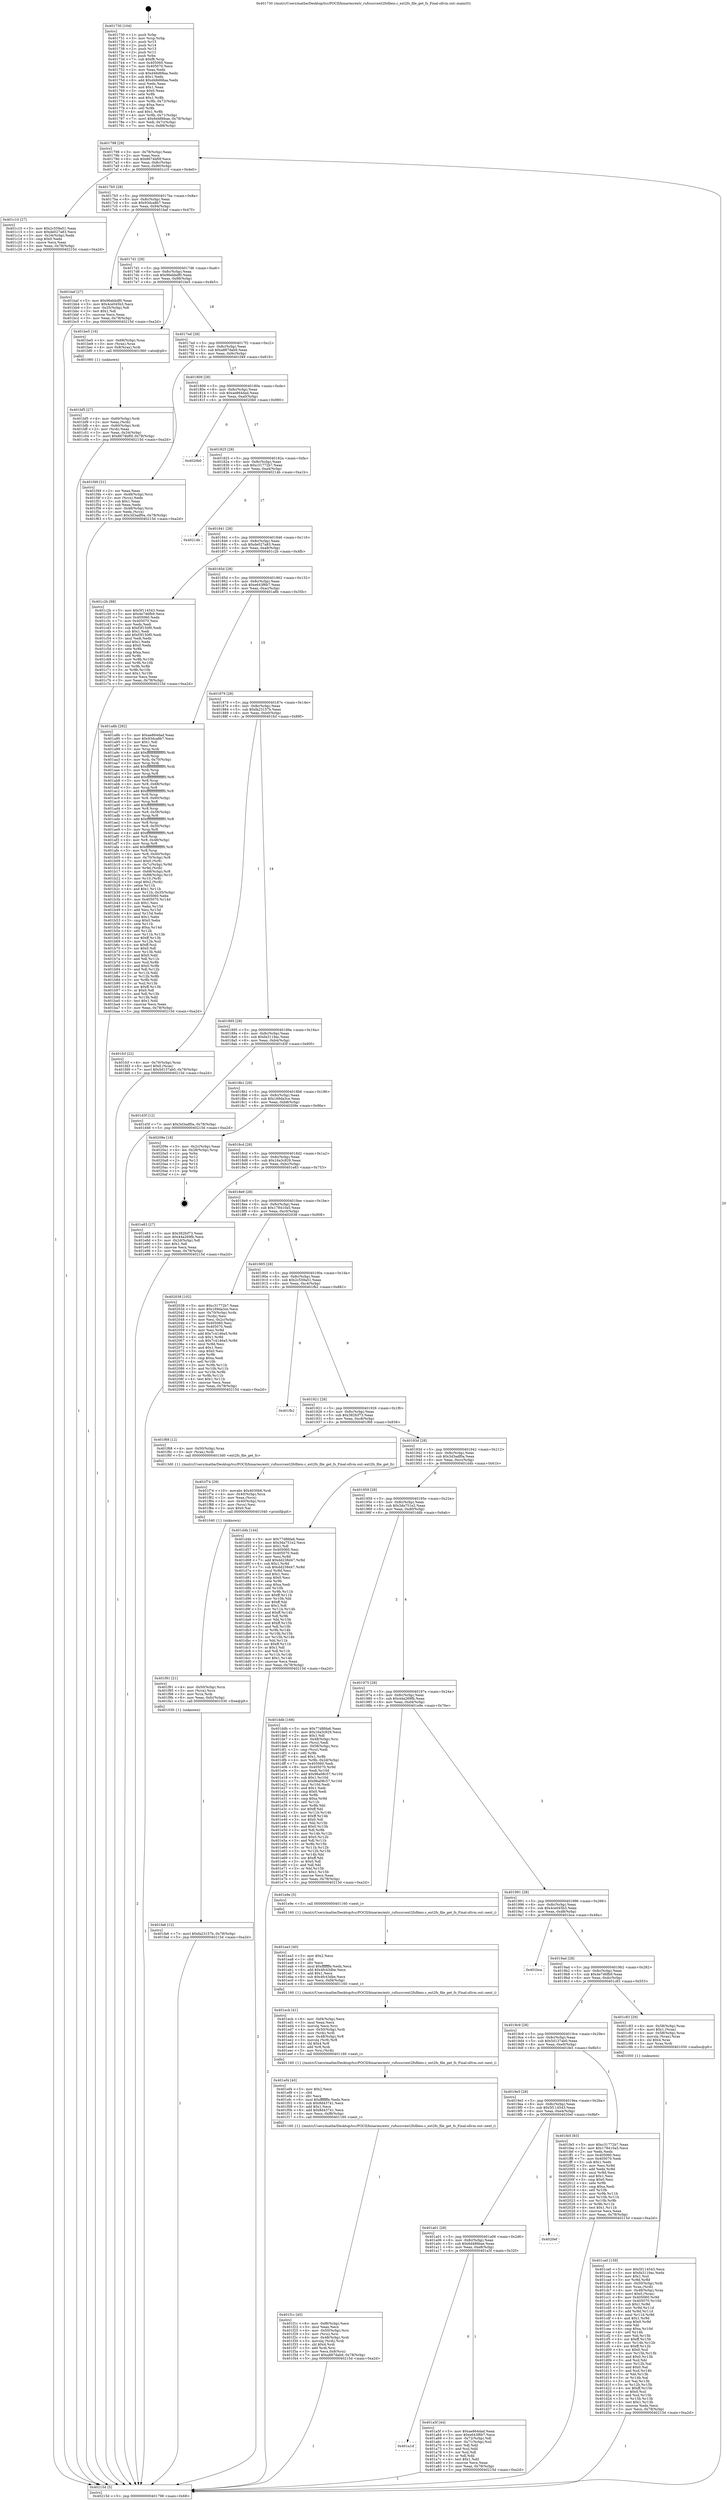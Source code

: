 digraph "0x401730" {
  label = "0x401730 (/mnt/c/Users/mathe/Desktop/tcc/POCII/binaries/extr_rufussrcext2fsfileio.c_ext2fs_file_get_fs_Final-ollvm.out::main(0))"
  labelloc = "t"
  node[shape=record]

  Entry [label="",width=0.3,height=0.3,shape=circle,fillcolor=black,style=filled]
  "0x401798" [label="{
     0x401798 [29]\l
     | [instrs]\l
     &nbsp;&nbsp;0x401798 \<+3\>: mov -0x78(%rbp),%eax\l
     &nbsp;&nbsp;0x40179b \<+2\>: mov %eax,%ecx\l
     &nbsp;&nbsp;0x40179d \<+6\>: sub $0x8674bf0f,%ecx\l
     &nbsp;&nbsp;0x4017a3 \<+6\>: mov %eax,-0x8c(%rbp)\l
     &nbsp;&nbsp;0x4017a9 \<+6\>: mov %ecx,-0x90(%rbp)\l
     &nbsp;&nbsp;0x4017af \<+6\>: je 0000000000401c10 \<main+0x4e0\>\l
  }"]
  "0x401c10" [label="{
     0x401c10 [27]\l
     | [instrs]\l
     &nbsp;&nbsp;0x401c10 \<+5\>: mov $0x2c559a51,%eax\l
     &nbsp;&nbsp;0x401c15 \<+5\>: mov $0xde027a83,%ecx\l
     &nbsp;&nbsp;0x401c1a \<+3\>: mov -0x34(%rbp),%edx\l
     &nbsp;&nbsp;0x401c1d \<+3\>: cmp $0x0,%edx\l
     &nbsp;&nbsp;0x401c20 \<+3\>: cmove %ecx,%eax\l
     &nbsp;&nbsp;0x401c23 \<+3\>: mov %eax,-0x78(%rbp)\l
     &nbsp;&nbsp;0x401c26 \<+5\>: jmp 000000000040215d \<main+0xa2d\>\l
  }"]
  "0x4017b5" [label="{
     0x4017b5 [28]\l
     | [instrs]\l
     &nbsp;&nbsp;0x4017b5 \<+5\>: jmp 00000000004017ba \<main+0x8a\>\l
     &nbsp;&nbsp;0x4017ba \<+6\>: mov -0x8c(%rbp),%eax\l
     &nbsp;&nbsp;0x4017c0 \<+5\>: sub $0x93dca8b7,%eax\l
     &nbsp;&nbsp;0x4017c5 \<+6\>: mov %eax,-0x94(%rbp)\l
     &nbsp;&nbsp;0x4017cb \<+6\>: je 0000000000401baf \<main+0x47f\>\l
  }"]
  Exit [label="",width=0.3,height=0.3,shape=circle,fillcolor=black,style=filled,peripheries=2]
  "0x401baf" [label="{
     0x401baf [27]\l
     | [instrs]\l
     &nbsp;&nbsp;0x401baf \<+5\>: mov $0x96ebbdf0,%eax\l
     &nbsp;&nbsp;0x401bb4 \<+5\>: mov $0x4ce045b3,%ecx\l
     &nbsp;&nbsp;0x401bb9 \<+3\>: mov -0x35(%rbp),%dl\l
     &nbsp;&nbsp;0x401bbc \<+3\>: test $0x1,%dl\l
     &nbsp;&nbsp;0x401bbf \<+3\>: cmovne %ecx,%eax\l
     &nbsp;&nbsp;0x401bc2 \<+3\>: mov %eax,-0x78(%rbp)\l
     &nbsp;&nbsp;0x401bc5 \<+5\>: jmp 000000000040215d \<main+0xa2d\>\l
  }"]
  "0x4017d1" [label="{
     0x4017d1 [28]\l
     | [instrs]\l
     &nbsp;&nbsp;0x4017d1 \<+5\>: jmp 00000000004017d6 \<main+0xa6\>\l
     &nbsp;&nbsp;0x4017d6 \<+6\>: mov -0x8c(%rbp),%eax\l
     &nbsp;&nbsp;0x4017dc \<+5\>: sub $0x96ebbdf0,%eax\l
     &nbsp;&nbsp;0x4017e1 \<+6\>: mov %eax,-0x98(%rbp)\l
     &nbsp;&nbsp;0x4017e7 \<+6\>: je 0000000000401be5 \<main+0x4b5\>\l
  }"]
  "0x401fa6" [label="{
     0x401fa6 [12]\l
     | [instrs]\l
     &nbsp;&nbsp;0x401fa6 \<+7\>: movl $0xfa23157b,-0x78(%rbp)\l
     &nbsp;&nbsp;0x401fad \<+5\>: jmp 000000000040215d \<main+0xa2d\>\l
  }"]
  "0x401be5" [label="{
     0x401be5 [16]\l
     | [instrs]\l
     &nbsp;&nbsp;0x401be5 \<+4\>: mov -0x68(%rbp),%rax\l
     &nbsp;&nbsp;0x401be9 \<+3\>: mov (%rax),%rax\l
     &nbsp;&nbsp;0x401bec \<+4\>: mov 0x8(%rax),%rdi\l
     &nbsp;&nbsp;0x401bf0 \<+5\>: call 0000000000401060 \<atoi@plt\>\l
     | [calls]\l
     &nbsp;&nbsp;0x401060 \{1\} (unknown)\l
  }"]
  "0x4017ed" [label="{
     0x4017ed [28]\l
     | [instrs]\l
     &nbsp;&nbsp;0x4017ed \<+5\>: jmp 00000000004017f2 \<main+0xc2\>\l
     &nbsp;&nbsp;0x4017f2 \<+6\>: mov -0x8c(%rbp),%eax\l
     &nbsp;&nbsp;0x4017f8 \<+5\>: sub $0xa887dab9,%eax\l
     &nbsp;&nbsp;0x4017fd \<+6\>: mov %eax,-0x9c(%rbp)\l
     &nbsp;&nbsp;0x401803 \<+6\>: je 0000000000401f49 \<main+0x819\>\l
  }"]
  "0x401f91" [label="{
     0x401f91 [21]\l
     | [instrs]\l
     &nbsp;&nbsp;0x401f91 \<+4\>: mov -0x50(%rbp),%rcx\l
     &nbsp;&nbsp;0x401f95 \<+3\>: mov (%rcx),%rcx\l
     &nbsp;&nbsp;0x401f98 \<+3\>: mov %rcx,%rdi\l
     &nbsp;&nbsp;0x401f9b \<+6\>: mov %eax,-0xfc(%rbp)\l
     &nbsp;&nbsp;0x401fa1 \<+5\>: call 0000000000401030 \<free@plt\>\l
     | [calls]\l
     &nbsp;&nbsp;0x401030 \{1\} (unknown)\l
  }"]
  "0x401f49" [label="{
     0x401f49 [31]\l
     | [instrs]\l
     &nbsp;&nbsp;0x401f49 \<+2\>: xor %eax,%eax\l
     &nbsp;&nbsp;0x401f4b \<+4\>: mov -0x48(%rbp),%rcx\l
     &nbsp;&nbsp;0x401f4f \<+2\>: mov (%rcx),%edx\l
     &nbsp;&nbsp;0x401f51 \<+3\>: sub $0x1,%eax\l
     &nbsp;&nbsp;0x401f54 \<+2\>: sub %eax,%edx\l
     &nbsp;&nbsp;0x401f56 \<+4\>: mov -0x48(%rbp),%rcx\l
     &nbsp;&nbsp;0x401f5a \<+2\>: mov %edx,(%rcx)\l
     &nbsp;&nbsp;0x401f5c \<+7\>: movl $0x3d3adf0a,-0x78(%rbp)\l
     &nbsp;&nbsp;0x401f63 \<+5\>: jmp 000000000040215d \<main+0xa2d\>\l
  }"]
  "0x401809" [label="{
     0x401809 [28]\l
     | [instrs]\l
     &nbsp;&nbsp;0x401809 \<+5\>: jmp 000000000040180e \<main+0xde\>\l
     &nbsp;&nbsp;0x40180e \<+6\>: mov -0x8c(%rbp),%eax\l
     &nbsp;&nbsp;0x401814 \<+5\>: sub $0xae864dad,%eax\l
     &nbsp;&nbsp;0x401819 \<+6\>: mov %eax,-0xa0(%rbp)\l
     &nbsp;&nbsp;0x40181f \<+6\>: je 00000000004020b0 \<main+0x980\>\l
  }"]
  "0x401f74" [label="{
     0x401f74 [29]\l
     | [instrs]\l
     &nbsp;&nbsp;0x401f74 \<+10\>: movabs $0x4030b6,%rdi\l
     &nbsp;&nbsp;0x401f7e \<+4\>: mov -0x40(%rbp),%rcx\l
     &nbsp;&nbsp;0x401f82 \<+2\>: mov %eax,(%rcx)\l
     &nbsp;&nbsp;0x401f84 \<+4\>: mov -0x40(%rbp),%rcx\l
     &nbsp;&nbsp;0x401f88 \<+2\>: mov (%rcx),%esi\l
     &nbsp;&nbsp;0x401f8a \<+2\>: mov $0x0,%al\l
     &nbsp;&nbsp;0x401f8c \<+5\>: call 0000000000401040 \<printf@plt\>\l
     | [calls]\l
     &nbsp;&nbsp;0x401040 \{1\} (unknown)\l
  }"]
  "0x4020b0" [label="{
     0x4020b0\l
  }", style=dashed]
  "0x401825" [label="{
     0x401825 [28]\l
     | [instrs]\l
     &nbsp;&nbsp;0x401825 \<+5\>: jmp 000000000040182a \<main+0xfa\>\l
     &nbsp;&nbsp;0x40182a \<+6\>: mov -0x8c(%rbp),%eax\l
     &nbsp;&nbsp;0x401830 \<+5\>: sub $0xc31772b7,%eax\l
     &nbsp;&nbsp;0x401835 \<+6\>: mov %eax,-0xa4(%rbp)\l
     &nbsp;&nbsp;0x40183b \<+6\>: je 000000000040214b \<main+0xa1b\>\l
  }"]
  "0x401f1c" [label="{
     0x401f1c [45]\l
     | [instrs]\l
     &nbsp;&nbsp;0x401f1c \<+6\>: mov -0xf8(%rbp),%ecx\l
     &nbsp;&nbsp;0x401f22 \<+3\>: imul %eax,%ecx\l
     &nbsp;&nbsp;0x401f25 \<+4\>: mov -0x50(%rbp),%rsi\l
     &nbsp;&nbsp;0x401f29 \<+3\>: mov (%rsi),%rsi\l
     &nbsp;&nbsp;0x401f2c \<+4\>: mov -0x48(%rbp),%rdi\l
     &nbsp;&nbsp;0x401f30 \<+3\>: movslq (%rdi),%rdi\l
     &nbsp;&nbsp;0x401f33 \<+4\>: shl $0x4,%rdi\l
     &nbsp;&nbsp;0x401f37 \<+3\>: add %rdi,%rsi\l
     &nbsp;&nbsp;0x401f3a \<+3\>: mov %ecx,0x8(%rsi)\l
     &nbsp;&nbsp;0x401f3d \<+7\>: movl $0xa887dab9,-0x78(%rbp)\l
     &nbsp;&nbsp;0x401f44 \<+5\>: jmp 000000000040215d \<main+0xa2d\>\l
  }"]
  "0x40214b" [label="{
     0x40214b\l
  }", style=dashed]
  "0x401841" [label="{
     0x401841 [28]\l
     | [instrs]\l
     &nbsp;&nbsp;0x401841 \<+5\>: jmp 0000000000401846 \<main+0x116\>\l
     &nbsp;&nbsp;0x401846 \<+6\>: mov -0x8c(%rbp),%eax\l
     &nbsp;&nbsp;0x40184c \<+5\>: sub $0xde027a83,%eax\l
     &nbsp;&nbsp;0x401851 \<+6\>: mov %eax,-0xa8(%rbp)\l
     &nbsp;&nbsp;0x401857 \<+6\>: je 0000000000401c2b \<main+0x4fb\>\l
  }"]
  "0x401ef4" [label="{
     0x401ef4 [40]\l
     | [instrs]\l
     &nbsp;&nbsp;0x401ef4 \<+5\>: mov $0x2,%ecx\l
     &nbsp;&nbsp;0x401ef9 \<+1\>: cltd\l
     &nbsp;&nbsp;0x401efa \<+2\>: idiv %ecx\l
     &nbsp;&nbsp;0x401efc \<+6\>: imul $0xfffffffe,%edx,%ecx\l
     &nbsp;&nbsp;0x401f02 \<+6\>: sub $0x8d43741,%ecx\l
     &nbsp;&nbsp;0x401f08 \<+3\>: add $0x1,%ecx\l
     &nbsp;&nbsp;0x401f0b \<+6\>: add $0x8d43741,%ecx\l
     &nbsp;&nbsp;0x401f11 \<+6\>: mov %ecx,-0xf8(%rbp)\l
     &nbsp;&nbsp;0x401f17 \<+5\>: call 0000000000401160 \<next_i\>\l
     | [calls]\l
     &nbsp;&nbsp;0x401160 \{1\} (/mnt/c/Users/mathe/Desktop/tcc/POCII/binaries/extr_rufussrcext2fsfileio.c_ext2fs_file_get_fs_Final-ollvm.out::next_i)\l
  }"]
  "0x401c2b" [label="{
     0x401c2b [88]\l
     | [instrs]\l
     &nbsp;&nbsp;0x401c2b \<+5\>: mov $0x5f114543,%eax\l
     &nbsp;&nbsp;0x401c30 \<+5\>: mov $0x4e746fb9,%ecx\l
     &nbsp;&nbsp;0x401c35 \<+7\>: mov 0x405060,%edx\l
     &nbsp;&nbsp;0x401c3c \<+7\>: mov 0x405070,%esi\l
     &nbsp;&nbsp;0x401c43 \<+2\>: mov %edx,%edi\l
     &nbsp;&nbsp;0x401c45 \<+6\>: sub $0xf3f150f0,%edi\l
     &nbsp;&nbsp;0x401c4b \<+3\>: sub $0x1,%edi\l
     &nbsp;&nbsp;0x401c4e \<+6\>: add $0xf3f150f0,%edi\l
     &nbsp;&nbsp;0x401c54 \<+3\>: imul %edi,%edx\l
     &nbsp;&nbsp;0x401c57 \<+3\>: and $0x1,%edx\l
     &nbsp;&nbsp;0x401c5a \<+3\>: cmp $0x0,%edx\l
     &nbsp;&nbsp;0x401c5d \<+4\>: sete %r8b\l
     &nbsp;&nbsp;0x401c61 \<+3\>: cmp $0xa,%esi\l
     &nbsp;&nbsp;0x401c64 \<+4\>: setl %r9b\l
     &nbsp;&nbsp;0x401c68 \<+3\>: mov %r8b,%r10b\l
     &nbsp;&nbsp;0x401c6b \<+3\>: and %r9b,%r10b\l
     &nbsp;&nbsp;0x401c6e \<+3\>: xor %r9b,%r8b\l
     &nbsp;&nbsp;0x401c71 \<+3\>: or %r8b,%r10b\l
     &nbsp;&nbsp;0x401c74 \<+4\>: test $0x1,%r10b\l
     &nbsp;&nbsp;0x401c78 \<+3\>: cmovne %ecx,%eax\l
     &nbsp;&nbsp;0x401c7b \<+3\>: mov %eax,-0x78(%rbp)\l
     &nbsp;&nbsp;0x401c7e \<+5\>: jmp 000000000040215d \<main+0xa2d\>\l
  }"]
  "0x40185d" [label="{
     0x40185d [28]\l
     | [instrs]\l
     &nbsp;&nbsp;0x40185d \<+5\>: jmp 0000000000401862 \<main+0x132\>\l
     &nbsp;&nbsp;0x401862 \<+6\>: mov -0x8c(%rbp),%eax\l
     &nbsp;&nbsp;0x401868 \<+5\>: sub $0xe643f6b7,%eax\l
     &nbsp;&nbsp;0x40186d \<+6\>: mov %eax,-0xac(%rbp)\l
     &nbsp;&nbsp;0x401873 \<+6\>: je 0000000000401a8b \<main+0x35b\>\l
  }"]
  "0x401ecb" [label="{
     0x401ecb [41]\l
     | [instrs]\l
     &nbsp;&nbsp;0x401ecb \<+6\>: mov -0xf4(%rbp),%ecx\l
     &nbsp;&nbsp;0x401ed1 \<+3\>: imul %eax,%ecx\l
     &nbsp;&nbsp;0x401ed4 \<+3\>: movslq %ecx,%rsi\l
     &nbsp;&nbsp;0x401ed7 \<+4\>: mov -0x50(%rbp),%rdi\l
     &nbsp;&nbsp;0x401edb \<+3\>: mov (%rdi),%rdi\l
     &nbsp;&nbsp;0x401ede \<+4\>: mov -0x48(%rbp),%r8\l
     &nbsp;&nbsp;0x401ee2 \<+3\>: movslq (%r8),%r8\l
     &nbsp;&nbsp;0x401ee5 \<+4\>: shl $0x4,%r8\l
     &nbsp;&nbsp;0x401ee9 \<+3\>: add %r8,%rdi\l
     &nbsp;&nbsp;0x401eec \<+3\>: mov %rsi,(%rdi)\l
     &nbsp;&nbsp;0x401eef \<+5\>: call 0000000000401160 \<next_i\>\l
     | [calls]\l
     &nbsp;&nbsp;0x401160 \{1\} (/mnt/c/Users/mathe/Desktop/tcc/POCII/binaries/extr_rufussrcext2fsfileio.c_ext2fs_file_get_fs_Final-ollvm.out::next_i)\l
  }"]
  "0x401a8b" [label="{
     0x401a8b [292]\l
     | [instrs]\l
     &nbsp;&nbsp;0x401a8b \<+5\>: mov $0xae864dad,%eax\l
     &nbsp;&nbsp;0x401a90 \<+5\>: mov $0x93dca8b7,%ecx\l
     &nbsp;&nbsp;0x401a95 \<+2\>: mov $0x1,%dl\l
     &nbsp;&nbsp;0x401a97 \<+2\>: xor %esi,%esi\l
     &nbsp;&nbsp;0x401a99 \<+3\>: mov %rsp,%rdi\l
     &nbsp;&nbsp;0x401a9c \<+4\>: add $0xfffffffffffffff0,%rdi\l
     &nbsp;&nbsp;0x401aa0 \<+3\>: mov %rdi,%rsp\l
     &nbsp;&nbsp;0x401aa3 \<+4\>: mov %rdi,-0x70(%rbp)\l
     &nbsp;&nbsp;0x401aa7 \<+3\>: mov %rsp,%rdi\l
     &nbsp;&nbsp;0x401aaa \<+4\>: add $0xfffffffffffffff0,%rdi\l
     &nbsp;&nbsp;0x401aae \<+3\>: mov %rdi,%rsp\l
     &nbsp;&nbsp;0x401ab1 \<+3\>: mov %rsp,%r8\l
     &nbsp;&nbsp;0x401ab4 \<+4\>: add $0xfffffffffffffff0,%r8\l
     &nbsp;&nbsp;0x401ab8 \<+3\>: mov %r8,%rsp\l
     &nbsp;&nbsp;0x401abb \<+4\>: mov %r8,-0x68(%rbp)\l
     &nbsp;&nbsp;0x401abf \<+3\>: mov %rsp,%r8\l
     &nbsp;&nbsp;0x401ac2 \<+4\>: add $0xfffffffffffffff0,%r8\l
     &nbsp;&nbsp;0x401ac6 \<+3\>: mov %r8,%rsp\l
     &nbsp;&nbsp;0x401ac9 \<+4\>: mov %r8,-0x60(%rbp)\l
     &nbsp;&nbsp;0x401acd \<+3\>: mov %rsp,%r8\l
     &nbsp;&nbsp;0x401ad0 \<+4\>: add $0xfffffffffffffff0,%r8\l
     &nbsp;&nbsp;0x401ad4 \<+3\>: mov %r8,%rsp\l
     &nbsp;&nbsp;0x401ad7 \<+4\>: mov %r8,-0x58(%rbp)\l
     &nbsp;&nbsp;0x401adb \<+3\>: mov %rsp,%r8\l
     &nbsp;&nbsp;0x401ade \<+4\>: add $0xfffffffffffffff0,%r8\l
     &nbsp;&nbsp;0x401ae2 \<+3\>: mov %r8,%rsp\l
     &nbsp;&nbsp;0x401ae5 \<+4\>: mov %r8,-0x50(%rbp)\l
     &nbsp;&nbsp;0x401ae9 \<+3\>: mov %rsp,%r8\l
     &nbsp;&nbsp;0x401aec \<+4\>: add $0xfffffffffffffff0,%r8\l
     &nbsp;&nbsp;0x401af0 \<+3\>: mov %r8,%rsp\l
     &nbsp;&nbsp;0x401af3 \<+4\>: mov %r8,-0x48(%rbp)\l
     &nbsp;&nbsp;0x401af7 \<+3\>: mov %rsp,%r8\l
     &nbsp;&nbsp;0x401afa \<+4\>: add $0xfffffffffffffff0,%r8\l
     &nbsp;&nbsp;0x401afe \<+3\>: mov %r8,%rsp\l
     &nbsp;&nbsp;0x401b01 \<+4\>: mov %r8,-0x40(%rbp)\l
     &nbsp;&nbsp;0x401b05 \<+4\>: mov -0x70(%rbp),%r8\l
     &nbsp;&nbsp;0x401b09 \<+7\>: movl $0x0,(%r8)\l
     &nbsp;&nbsp;0x401b10 \<+4\>: mov -0x7c(%rbp),%r9d\l
     &nbsp;&nbsp;0x401b14 \<+3\>: mov %r9d,(%rdi)\l
     &nbsp;&nbsp;0x401b17 \<+4\>: mov -0x68(%rbp),%r8\l
     &nbsp;&nbsp;0x401b1b \<+7\>: mov -0x88(%rbp),%r10\l
     &nbsp;&nbsp;0x401b22 \<+3\>: mov %r10,(%r8)\l
     &nbsp;&nbsp;0x401b25 \<+3\>: cmpl $0x2,(%rdi)\l
     &nbsp;&nbsp;0x401b28 \<+4\>: setne %r11b\l
     &nbsp;&nbsp;0x401b2c \<+4\>: and $0x1,%r11b\l
     &nbsp;&nbsp;0x401b30 \<+4\>: mov %r11b,-0x35(%rbp)\l
     &nbsp;&nbsp;0x401b34 \<+7\>: mov 0x405060,%ebx\l
     &nbsp;&nbsp;0x401b3b \<+8\>: mov 0x405070,%r14d\l
     &nbsp;&nbsp;0x401b43 \<+3\>: sub $0x1,%esi\l
     &nbsp;&nbsp;0x401b46 \<+3\>: mov %ebx,%r15d\l
     &nbsp;&nbsp;0x401b49 \<+3\>: add %esi,%r15d\l
     &nbsp;&nbsp;0x401b4c \<+4\>: imul %r15d,%ebx\l
     &nbsp;&nbsp;0x401b50 \<+3\>: and $0x1,%ebx\l
     &nbsp;&nbsp;0x401b53 \<+3\>: cmp $0x0,%ebx\l
     &nbsp;&nbsp;0x401b56 \<+4\>: sete %r11b\l
     &nbsp;&nbsp;0x401b5a \<+4\>: cmp $0xa,%r14d\l
     &nbsp;&nbsp;0x401b5e \<+4\>: setl %r12b\l
     &nbsp;&nbsp;0x401b62 \<+3\>: mov %r11b,%r13b\l
     &nbsp;&nbsp;0x401b65 \<+4\>: xor $0xff,%r13b\l
     &nbsp;&nbsp;0x401b69 \<+3\>: mov %r12b,%sil\l
     &nbsp;&nbsp;0x401b6c \<+4\>: xor $0xff,%sil\l
     &nbsp;&nbsp;0x401b70 \<+3\>: xor $0x0,%dl\l
     &nbsp;&nbsp;0x401b73 \<+3\>: mov %r13b,%dil\l
     &nbsp;&nbsp;0x401b76 \<+4\>: and $0x0,%dil\l
     &nbsp;&nbsp;0x401b7a \<+3\>: and %dl,%r11b\l
     &nbsp;&nbsp;0x401b7d \<+3\>: mov %sil,%r8b\l
     &nbsp;&nbsp;0x401b80 \<+4\>: and $0x0,%r8b\l
     &nbsp;&nbsp;0x401b84 \<+3\>: and %dl,%r12b\l
     &nbsp;&nbsp;0x401b87 \<+3\>: or %r11b,%dil\l
     &nbsp;&nbsp;0x401b8a \<+3\>: or %r12b,%r8b\l
     &nbsp;&nbsp;0x401b8d \<+3\>: xor %r8b,%dil\l
     &nbsp;&nbsp;0x401b90 \<+3\>: or %sil,%r13b\l
     &nbsp;&nbsp;0x401b93 \<+4\>: xor $0xff,%r13b\l
     &nbsp;&nbsp;0x401b97 \<+3\>: or $0x0,%dl\l
     &nbsp;&nbsp;0x401b9a \<+3\>: and %dl,%r13b\l
     &nbsp;&nbsp;0x401b9d \<+3\>: or %r13b,%dil\l
     &nbsp;&nbsp;0x401ba0 \<+4\>: test $0x1,%dil\l
     &nbsp;&nbsp;0x401ba4 \<+3\>: cmovne %ecx,%eax\l
     &nbsp;&nbsp;0x401ba7 \<+3\>: mov %eax,-0x78(%rbp)\l
     &nbsp;&nbsp;0x401baa \<+5\>: jmp 000000000040215d \<main+0xa2d\>\l
  }"]
  "0x401879" [label="{
     0x401879 [28]\l
     | [instrs]\l
     &nbsp;&nbsp;0x401879 \<+5\>: jmp 000000000040187e \<main+0x14e\>\l
     &nbsp;&nbsp;0x40187e \<+6\>: mov -0x8c(%rbp),%eax\l
     &nbsp;&nbsp;0x401884 \<+5\>: sub $0xfa23157b,%eax\l
     &nbsp;&nbsp;0x401889 \<+6\>: mov %eax,-0xb0(%rbp)\l
     &nbsp;&nbsp;0x40188f \<+6\>: je 0000000000401fcf \<main+0x89f\>\l
  }"]
  "0x401ea3" [label="{
     0x401ea3 [40]\l
     | [instrs]\l
     &nbsp;&nbsp;0x401ea3 \<+5\>: mov $0x2,%ecx\l
     &nbsp;&nbsp;0x401ea8 \<+1\>: cltd\l
     &nbsp;&nbsp;0x401ea9 \<+2\>: idiv %ecx\l
     &nbsp;&nbsp;0x401eab \<+6\>: imul $0xfffffffe,%edx,%ecx\l
     &nbsp;&nbsp;0x401eb1 \<+6\>: add $0x4fc43dbe,%ecx\l
     &nbsp;&nbsp;0x401eb7 \<+3\>: add $0x1,%ecx\l
     &nbsp;&nbsp;0x401eba \<+6\>: sub $0x4fc43dbe,%ecx\l
     &nbsp;&nbsp;0x401ec0 \<+6\>: mov %ecx,-0xf4(%rbp)\l
     &nbsp;&nbsp;0x401ec6 \<+5\>: call 0000000000401160 \<next_i\>\l
     | [calls]\l
     &nbsp;&nbsp;0x401160 \{1\} (/mnt/c/Users/mathe/Desktop/tcc/POCII/binaries/extr_rufussrcext2fsfileio.c_ext2fs_file_get_fs_Final-ollvm.out::next_i)\l
  }"]
  "0x401fcf" [label="{
     0x401fcf [22]\l
     | [instrs]\l
     &nbsp;&nbsp;0x401fcf \<+4\>: mov -0x70(%rbp),%rax\l
     &nbsp;&nbsp;0x401fd3 \<+6\>: movl $0x0,(%rax)\l
     &nbsp;&nbsp;0x401fd9 \<+7\>: movl $0x5d137ab0,-0x78(%rbp)\l
     &nbsp;&nbsp;0x401fe0 \<+5\>: jmp 000000000040215d \<main+0xa2d\>\l
  }"]
  "0x401895" [label="{
     0x401895 [28]\l
     | [instrs]\l
     &nbsp;&nbsp;0x401895 \<+5\>: jmp 000000000040189a \<main+0x16a\>\l
     &nbsp;&nbsp;0x40189a \<+6\>: mov -0x8c(%rbp),%eax\l
     &nbsp;&nbsp;0x4018a0 \<+5\>: sub $0xfa3119ac,%eax\l
     &nbsp;&nbsp;0x4018a5 \<+6\>: mov %eax,-0xb4(%rbp)\l
     &nbsp;&nbsp;0x4018ab \<+6\>: je 0000000000401d3f \<main+0x60f\>\l
  }"]
  "0x401ca0" [label="{
     0x401ca0 [159]\l
     | [instrs]\l
     &nbsp;&nbsp;0x401ca0 \<+5\>: mov $0x5f114543,%ecx\l
     &nbsp;&nbsp;0x401ca5 \<+5\>: mov $0xfa3119ac,%edx\l
     &nbsp;&nbsp;0x401caa \<+3\>: mov $0x1,%sil\l
     &nbsp;&nbsp;0x401cad \<+3\>: xor %r8d,%r8d\l
     &nbsp;&nbsp;0x401cb0 \<+4\>: mov -0x50(%rbp),%rdi\l
     &nbsp;&nbsp;0x401cb4 \<+3\>: mov %rax,(%rdi)\l
     &nbsp;&nbsp;0x401cb7 \<+4\>: mov -0x48(%rbp),%rax\l
     &nbsp;&nbsp;0x401cbb \<+6\>: movl $0x0,(%rax)\l
     &nbsp;&nbsp;0x401cc1 \<+8\>: mov 0x405060,%r9d\l
     &nbsp;&nbsp;0x401cc9 \<+8\>: mov 0x405070,%r10d\l
     &nbsp;&nbsp;0x401cd1 \<+4\>: sub $0x1,%r8d\l
     &nbsp;&nbsp;0x401cd5 \<+3\>: mov %r9d,%r11d\l
     &nbsp;&nbsp;0x401cd8 \<+3\>: add %r8d,%r11d\l
     &nbsp;&nbsp;0x401cdb \<+4\>: imul %r11d,%r9d\l
     &nbsp;&nbsp;0x401cdf \<+4\>: and $0x1,%r9d\l
     &nbsp;&nbsp;0x401ce3 \<+4\>: cmp $0x0,%r9d\l
     &nbsp;&nbsp;0x401ce7 \<+3\>: sete %bl\l
     &nbsp;&nbsp;0x401cea \<+4\>: cmp $0xa,%r10d\l
     &nbsp;&nbsp;0x401cee \<+4\>: setl %r14b\l
     &nbsp;&nbsp;0x401cf2 \<+3\>: mov %bl,%r15b\l
     &nbsp;&nbsp;0x401cf5 \<+4\>: xor $0xff,%r15b\l
     &nbsp;&nbsp;0x401cf9 \<+3\>: mov %r14b,%r12b\l
     &nbsp;&nbsp;0x401cfc \<+4\>: xor $0xff,%r12b\l
     &nbsp;&nbsp;0x401d00 \<+4\>: xor $0x0,%sil\l
     &nbsp;&nbsp;0x401d04 \<+3\>: mov %r15b,%r13b\l
     &nbsp;&nbsp;0x401d07 \<+4\>: and $0x0,%r13b\l
     &nbsp;&nbsp;0x401d0b \<+3\>: and %sil,%bl\l
     &nbsp;&nbsp;0x401d0e \<+3\>: mov %r12b,%al\l
     &nbsp;&nbsp;0x401d11 \<+2\>: and $0x0,%al\l
     &nbsp;&nbsp;0x401d13 \<+3\>: and %sil,%r14b\l
     &nbsp;&nbsp;0x401d16 \<+3\>: or %bl,%r13b\l
     &nbsp;&nbsp;0x401d19 \<+3\>: or %r14b,%al\l
     &nbsp;&nbsp;0x401d1c \<+3\>: xor %al,%r13b\l
     &nbsp;&nbsp;0x401d1f \<+3\>: or %r12b,%r15b\l
     &nbsp;&nbsp;0x401d22 \<+4\>: xor $0xff,%r15b\l
     &nbsp;&nbsp;0x401d26 \<+4\>: or $0x0,%sil\l
     &nbsp;&nbsp;0x401d2a \<+3\>: and %sil,%r15b\l
     &nbsp;&nbsp;0x401d2d \<+3\>: or %r15b,%r13b\l
     &nbsp;&nbsp;0x401d30 \<+4\>: test $0x1,%r13b\l
     &nbsp;&nbsp;0x401d34 \<+3\>: cmovne %edx,%ecx\l
     &nbsp;&nbsp;0x401d37 \<+3\>: mov %ecx,-0x78(%rbp)\l
     &nbsp;&nbsp;0x401d3a \<+5\>: jmp 000000000040215d \<main+0xa2d\>\l
  }"]
  "0x401d3f" [label="{
     0x401d3f [12]\l
     | [instrs]\l
     &nbsp;&nbsp;0x401d3f \<+7\>: movl $0x3d3adf0a,-0x78(%rbp)\l
     &nbsp;&nbsp;0x401d46 \<+5\>: jmp 000000000040215d \<main+0xa2d\>\l
  }"]
  "0x4018b1" [label="{
     0x4018b1 [28]\l
     | [instrs]\l
     &nbsp;&nbsp;0x4018b1 \<+5\>: jmp 00000000004018b6 \<main+0x186\>\l
     &nbsp;&nbsp;0x4018b6 \<+6\>: mov -0x8c(%rbp),%eax\l
     &nbsp;&nbsp;0x4018bc \<+5\>: sub $0x169da3ce,%eax\l
     &nbsp;&nbsp;0x4018c1 \<+6\>: mov %eax,-0xb8(%rbp)\l
     &nbsp;&nbsp;0x4018c7 \<+6\>: je 000000000040209e \<main+0x96e\>\l
  }"]
  "0x401bf5" [label="{
     0x401bf5 [27]\l
     | [instrs]\l
     &nbsp;&nbsp;0x401bf5 \<+4\>: mov -0x60(%rbp),%rdi\l
     &nbsp;&nbsp;0x401bf9 \<+2\>: mov %eax,(%rdi)\l
     &nbsp;&nbsp;0x401bfb \<+4\>: mov -0x60(%rbp),%rdi\l
     &nbsp;&nbsp;0x401bff \<+2\>: mov (%rdi),%eax\l
     &nbsp;&nbsp;0x401c01 \<+3\>: mov %eax,-0x34(%rbp)\l
     &nbsp;&nbsp;0x401c04 \<+7\>: movl $0x8674bf0f,-0x78(%rbp)\l
     &nbsp;&nbsp;0x401c0b \<+5\>: jmp 000000000040215d \<main+0xa2d\>\l
  }"]
  "0x40209e" [label="{
     0x40209e [18]\l
     | [instrs]\l
     &nbsp;&nbsp;0x40209e \<+3\>: mov -0x2c(%rbp),%eax\l
     &nbsp;&nbsp;0x4020a1 \<+4\>: lea -0x28(%rbp),%rsp\l
     &nbsp;&nbsp;0x4020a5 \<+1\>: pop %rbx\l
     &nbsp;&nbsp;0x4020a6 \<+2\>: pop %r12\l
     &nbsp;&nbsp;0x4020a8 \<+2\>: pop %r13\l
     &nbsp;&nbsp;0x4020aa \<+2\>: pop %r14\l
     &nbsp;&nbsp;0x4020ac \<+2\>: pop %r15\l
     &nbsp;&nbsp;0x4020ae \<+1\>: pop %rbp\l
     &nbsp;&nbsp;0x4020af \<+1\>: ret\l
  }"]
  "0x4018cd" [label="{
     0x4018cd [28]\l
     | [instrs]\l
     &nbsp;&nbsp;0x4018cd \<+5\>: jmp 00000000004018d2 \<main+0x1a2\>\l
     &nbsp;&nbsp;0x4018d2 \<+6\>: mov -0x8c(%rbp),%eax\l
     &nbsp;&nbsp;0x4018d8 \<+5\>: sub $0x16a3c929,%eax\l
     &nbsp;&nbsp;0x4018dd \<+6\>: mov %eax,-0xbc(%rbp)\l
     &nbsp;&nbsp;0x4018e3 \<+6\>: je 0000000000401e83 \<main+0x753\>\l
  }"]
  "0x401730" [label="{
     0x401730 [104]\l
     | [instrs]\l
     &nbsp;&nbsp;0x401730 \<+1\>: push %rbp\l
     &nbsp;&nbsp;0x401731 \<+3\>: mov %rsp,%rbp\l
     &nbsp;&nbsp;0x401734 \<+2\>: push %r15\l
     &nbsp;&nbsp;0x401736 \<+2\>: push %r14\l
     &nbsp;&nbsp;0x401738 \<+2\>: push %r13\l
     &nbsp;&nbsp;0x40173a \<+2\>: push %r12\l
     &nbsp;&nbsp;0x40173c \<+1\>: push %rbx\l
     &nbsp;&nbsp;0x40173d \<+7\>: sub $0xf8,%rsp\l
     &nbsp;&nbsp;0x401744 \<+7\>: mov 0x405060,%eax\l
     &nbsp;&nbsp;0x40174b \<+7\>: mov 0x405070,%ecx\l
     &nbsp;&nbsp;0x401752 \<+2\>: mov %eax,%edx\l
     &nbsp;&nbsp;0x401754 \<+6\>: sub $0xd48d68aa,%edx\l
     &nbsp;&nbsp;0x40175a \<+3\>: sub $0x1,%edx\l
     &nbsp;&nbsp;0x40175d \<+6\>: add $0xd48d68aa,%edx\l
     &nbsp;&nbsp;0x401763 \<+3\>: imul %edx,%eax\l
     &nbsp;&nbsp;0x401766 \<+3\>: and $0x1,%eax\l
     &nbsp;&nbsp;0x401769 \<+3\>: cmp $0x0,%eax\l
     &nbsp;&nbsp;0x40176c \<+4\>: sete %r8b\l
     &nbsp;&nbsp;0x401770 \<+4\>: and $0x1,%r8b\l
     &nbsp;&nbsp;0x401774 \<+4\>: mov %r8b,-0x72(%rbp)\l
     &nbsp;&nbsp;0x401778 \<+3\>: cmp $0xa,%ecx\l
     &nbsp;&nbsp;0x40177b \<+4\>: setl %r8b\l
     &nbsp;&nbsp;0x40177f \<+4\>: and $0x1,%r8b\l
     &nbsp;&nbsp;0x401783 \<+4\>: mov %r8b,-0x71(%rbp)\l
     &nbsp;&nbsp;0x401787 \<+7\>: movl $0x6d486bae,-0x78(%rbp)\l
     &nbsp;&nbsp;0x40178e \<+3\>: mov %edi,-0x7c(%rbp)\l
     &nbsp;&nbsp;0x401791 \<+7\>: mov %rsi,-0x88(%rbp)\l
  }"]
  "0x401e83" [label="{
     0x401e83 [27]\l
     | [instrs]\l
     &nbsp;&nbsp;0x401e83 \<+5\>: mov $0x382fcf73,%eax\l
     &nbsp;&nbsp;0x401e88 \<+5\>: mov $0x44a269fb,%ecx\l
     &nbsp;&nbsp;0x401e8d \<+3\>: mov -0x2d(%rbp),%dl\l
     &nbsp;&nbsp;0x401e90 \<+3\>: test $0x1,%dl\l
     &nbsp;&nbsp;0x401e93 \<+3\>: cmovne %ecx,%eax\l
     &nbsp;&nbsp;0x401e96 \<+3\>: mov %eax,-0x78(%rbp)\l
     &nbsp;&nbsp;0x401e99 \<+5\>: jmp 000000000040215d \<main+0xa2d\>\l
  }"]
  "0x4018e9" [label="{
     0x4018e9 [28]\l
     | [instrs]\l
     &nbsp;&nbsp;0x4018e9 \<+5\>: jmp 00000000004018ee \<main+0x1be\>\l
     &nbsp;&nbsp;0x4018ee \<+6\>: mov -0x8c(%rbp),%eax\l
     &nbsp;&nbsp;0x4018f4 \<+5\>: sub $0x178410a5,%eax\l
     &nbsp;&nbsp;0x4018f9 \<+6\>: mov %eax,-0xc0(%rbp)\l
     &nbsp;&nbsp;0x4018ff \<+6\>: je 0000000000402038 \<main+0x908\>\l
  }"]
  "0x40215d" [label="{
     0x40215d [5]\l
     | [instrs]\l
     &nbsp;&nbsp;0x40215d \<+5\>: jmp 0000000000401798 \<main+0x68\>\l
  }"]
  "0x402038" [label="{
     0x402038 [102]\l
     | [instrs]\l
     &nbsp;&nbsp;0x402038 \<+5\>: mov $0xc31772b7,%eax\l
     &nbsp;&nbsp;0x40203d \<+5\>: mov $0x169da3ce,%ecx\l
     &nbsp;&nbsp;0x402042 \<+4\>: mov -0x70(%rbp),%rdx\l
     &nbsp;&nbsp;0x402046 \<+2\>: mov (%rdx),%esi\l
     &nbsp;&nbsp;0x402048 \<+3\>: mov %esi,-0x2c(%rbp)\l
     &nbsp;&nbsp;0x40204b \<+7\>: mov 0x405060,%esi\l
     &nbsp;&nbsp;0x402052 \<+7\>: mov 0x405070,%edi\l
     &nbsp;&nbsp;0x402059 \<+3\>: mov %esi,%r8d\l
     &nbsp;&nbsp;0x40205c \<+7\>: add $0x7c4146a5,%r8d\l
     &nbsp;&nbsp;0x402063 \<+4\>: sub $0x1,%r8d\l
     &nbsp;&nbsp;0x402067 \<+7\>: sub $0x7c4146a5,%r8d\l
     &nbsp;&nbsp;0x40206e \<+4\>: imul %r8d,%esi\l
     &nbsp;&nbsp;0x402072 \<+3\>: and $0x1,%esi\l
     &nbsp;&nbsp;0x402075 \<+3\>: cmp $0x0,%esi\l
     &nbsp;&nbsp;0x402078 \<+4\>: sete %r9b\l
     &nbsp;&nbsp;0x40207c \<+3\>: cmp $0xa,%edi\l
     &nbsp;&nbsp;0x40207f \<+4\>: setl %r10b\l
     &nbsp;&nbsp;0x402083 \<+3\>: mov %r9b,%r11b\l
     &nbsp;&nbsp;0x402086 \<+3\>: and %r10b,%r11b\l
     &nbsp;&nbsp;0x402089 \<+3\>: xor %r10b,%r9b\l
     &nbsp;&nbsp;0x40208c \<+3\>: or %r9b,%r11b\l
     &nbsp;&nbsp;0x40208f \<+4\>: test $0x1,%r11b\l
     &nbsp;&nbsp;0x402093 \<+3\>: cmovne %ecx,%eax\l
     &nbsp;&nbsp;0x402096 \<+3\>: mov %eax,-0x78(%rbp)\l
     &nbsp;&nbsp;0x402099 \<+5\>: jmp 000000000040215d \<main+0xa2d\>\l
  }"]
  "0x401905" [label="{
     0x401905 [28]\l
     | [instrs]\l
     &nbsp;&nbsp;0x401905 \<+5\>: jmp 000000000040190a \<main+0x1da\>\l
     &nbsp;&nbsp;0x40190a \<+6\>: mov -0x8c(%rbp),%eax\l
     &nbsp;&nbsp;0x401910 \<+5\>: sub $0x2c559a51,%eax\l
     &nbsp;&nbsp;0x401915 \<+6\>: mov %eax,-0xc4(%rbp)\l
     &nbsp;&nbsp;0x40191b \<+6\>: je 0000000000401fb2 \<main+0x882\>\l
  }"]
  "0x401a1d" [label="{
     0x401a1d\l
  }", style=dashed]
  "0x401fb2" [label="{
     0x401fb2\l
  }", style=dashed]
  "0x401921" [label="{
     0x401921 [28]\l
     | [instrs]\l
     &nbsp;&nbsp;0x401921 \<+5\>: jmp 0000000000401926 \<main+0x1f6\>\l
     &nbsp;&nbsp;0x401926 \<+6\>: mov -0x8c(%rbp),%eax\l
     &nbsp;&nbsp;0x40192c \<+5\>: sub $0x382fcf73,%eax\l
     &nbsp;&nbsp;0x401931 \<+6\>: mov %eax,-0xc8(%rbp)\l
     &nbsp;&nbsp;0x401937 \<+6\>: je 0000000000401f68 \<main+0x838\>\l
  }"]
  "0x401a5f" [label="{
     0x401a5f [44]\l
     | [instrs]\l
     &nbsp;&nbsp;0x401a5f \<+5\>: mov $0xae864dad,%eax\l
     &nbsp;&nbsp;0x401a64 \<+5\>: mov $0xe643f6b7,%ecx\l
     &nbsp;&nbsp;0x401a69 \<+3\>: mov -0x72(%rbp),%dl\l
     &nbsp;&nbsp;0x401a6c \<+4\>: mov -0x71(%rbp),%sil\l
     &nbsp;&nbsp;0x401a70 \<+3\>: mov %dl,%dil\l
     &nbsp;&nbsp;0x401a73 \<+3\>: and %sil,%dil\l
     &nbsp;&nbsp;0x401a76 \<+3\>: xor %sil,%dl\l
     &nbsp;&nbsp;0x401a79 \<+3\>: or %dl,%dil\l
     &nbsp;&nbsp;0x401a7c \<+4\>: test $0x1,%dil\l
     &nbsp;&nbsp;0x401a80 \<+3\>: cmovne %ecx,%eax\l
     &nbsp;&nbsp;0x401a83 \<+3\>: mov %eax,-0x78(%rbp)\l
     &nbsp;&nbsp;0x401a86 \<+5\>: jmp 000000000040215d \<main+0xa2d\>\l
  }"]
  "0x401f68" [label="{
     0x401f68 [12]\l
     | [instrs]\l
     &nbsp;&nbsp;0x401f68 \<+4\>: mov -0x50(%rbp),%rax\l
     &nbsp;&nbsp;0x401f6c \<+3\>: mov (%rax),%rdi\l
     &nbsp;&nbsp;0x401f6f \<+5\>: call 00000000004013d0 \<ext2fs_file_get_fs\>\l
     | [calls]\l
     &nbsp;&nbsp;0x4013d0 \{1\} (/mnt/c/Users/mathe/Desktop/tcc/POCII/binaries/extr_rufussrcext2fsfileio.c_ext2fs_file_get_fs_Final-ollvm.out::ext2fs_file_get_fs)\l
  }"]
  "0x40193d" [label="{
     0x40193d [28]\l
     | [instrs]\l
     &nbsp;&nbsp;0x40193d \<+5\>: jmp 0000000000401942 \<main+0x212\>\l
     &nbsp;&nbsp;0x401942 \<+6\>: mov -0x8c(%rbp),%eax\l
     &nbsp;&nbsp;0x401948 \<+5\>: sub $0x3d3adf0a,%eax\l
     &nbsp;&nbsp;0x40194d \<+6\>: mov %eax,-0xcc(%rbp)\l
     &nbsp;&nbsp;0x401953 \<+6\>: je 0000000000401d4b \<main+0x61b\>\l
  }"]
  "0x401a01" [label="{
     0x401a01 [28]\l
     | [instrs]\l
     &nbsp;&nbsp;0x401a01 \<+5\>: jmp 0000000000401a06 \<main+0x2d6\>\l
     &nbsp;&nbsp;0x401a06 \<+6\>: mov -0x8c(%rbp),%eax\l
     &nbsp;&nbsp;0x401a0c \<+5\>: sub $0x6d486bae,%eax\l
     &nbsp;&nbsp;0x401a11 \<+6\>: mov %eax,-0xe8(%rbp)\l
     &nbsp;&nbsp;0x401a17 \<+6\>: je 0000000000401a5f \<main+0x32f\>\l
  }"]
  "0x401d4b" [label="{
     0x401d4b [144]\l
     | [instrs]\l
     &nbsp;&nbsp;0x401d4b \<+5\>: mov $0x77d8fda6,%eax\l
     &nbsp;&nbsp;0x401d50 \<+5\>: mov $0x3da751e2,%ecx\l
     &nbsp;&nbsp;0x401d55 \<+2\>: mov $0x1,%dl\l
     &nbsp;&nbsp;0x401d57 \<+7\>: mov 0x405060,%esi\l
     &nbsp;&nbsp;0x401d5e \<+7\>: mov 0x405070,%edi\l
     &nbsp;&nbsp;0x401d65 \<+3\>: mov %esi,%r8d\l
     &nbsp;&nbsp;0x401d68 \<+7\>: add $0xdd238d47,%r8d\l
     &nbsp;&nbsp;0x401d6f \<+4\>: sub $0x1,%r8d\l
     &nbsp;&nbsp;0x401d73 \<+7\>: sub $0xdd238d47,%r8d\l
     &nbsp;&nbsp;0x401d7a \<+4\>: imul %r8d,%esi\l
     &nbsp;&nbsp;0x401d7e \<+3\>: and $0x1,%esi\l
     &nbsp;&nbsp;0x401d81 \<+3\>: cmp $0x0,%esi\l
     &nbsp;&nbsp;0x401d84 \<+4\>: sete %r9b\l
     &nbsp;&nbsp;0x401d88 \<+3\>: cmp $0xa,%edi\l
     &nbsp;&nbsp;0x401d8b \<+4\>: setl %r10b\l
     &nbsp;&nbsp;0x401d8f \<+3\>: mov %r9b,%r11b\l
     &nbsp;&nbsp;0x401d92 \<+4\>: xor $0xff,%r11b\l
     &nbsp;&nbsp;0x401d96 \<+3\>: mov %r10b,%bl\l
     &nbsp;&nbsp;0x401d99 \<+3\>: xor $0xff,%bl\l
     &nbsp;&nbsp;0x401d9c \<+3\>: xor $0x1,%dl\l
     &nbsp;&nbsp;0x401d9f \<+3\>: mov %r11b,%r14b\l
     &nbsp;&nbsp;0x401da2 \<+4\>: and $0xff,%r14b\l
     &nbsp;&nbsp;0x401da6 \<+3\>: and %dl,%r9b\l
     &nbsp;&nbsp;0x401da9 \<+3\>: mov %bl,%r15b\l
     &nbsp;&nbsp;0x401dac \<+4\>: and $0xff,%r15b\l
     &nbsp;&nbsp;0x401db0 \<+3\>: and %dl,%r10b\l
     &nbsp;&nbsp;0x401db3 \<+3\>: or %r9b,%r14b\l
     &nbsp;&nbsp;0x401db6 \<+3\>: or %r10b,%r15b\l
     &nbsp;&nbsp;0x401db9 \<+3\>: xor %r15b,%r14b\l
     &nbsp;&nbsp;0x401dbc \<+3\>: or %bl,%r11b\l
     &nbsp;&nbsp;0x401dbf \<+4\>: xor $0xff,%r11b\l
     &nbsp;&nbsp;0x401dc3 \<+3\>: or $0x1,%dl\l
     &nbsp;&nbsp;0x401dc6 \<+3\>: and %dl,%r11b\l
     &nbsp;&nbsp;0x401dc9 \<+3\>: or %r11b,%r14b\l
     &nbsp;&nbsp;0x401dcc \<+4\>: test $0x1,%r14b\l
     &nbsp;&nbsp;0x401dd0 \<+3\>: cmovne %ecx,%eax\l
     &nbsp;&nbsp;0x401dd3 \<+3\>: mov %eax,-0x78(%rbp)\l
     &nbsp;&nbsp;0x401dd6 \<+5\>: jmp 000000000040215d \<main+0xa2d\>\l
  }"]
  "0x401959" [label="{
     0x401959 [28]\l
     | [instrs]\l
     &nbsp;&nbsp;0x401959 \<+5\>: jmp 000000000040195e \<main+0x22e\>\l
     &nbsp;&nbsp;0x40195e \<+6\>: mov -0x8c(%rbp),%eax\l
     &nbsp;&nbsp;0x401964 \<+5\>: sub $0x3da751e2,%eax\l
     &nbsp;&nbsp;0x401969 \<+6\>: mov %eax,-0xd0(%rbp)\l
     &nbsp;&nbsp;0x40196f \<+6\>: je 0000000000401ddb \<main+0x6ab\>\l
  }"]
  "0x4020ef" [label="{
     0x4020ef\l
  }", style=dashed]
  "0x401ddb" [label="{
     0x401ddb [168]\l
     | [instrs]\l
     &nbsp;&nbsp;0x401ddb \<+5\>: mov $0x77d8fda6,%eax\l
     &nbsp;&nbsp;0x401de0 \<+5\>: mov $0x16a3c929,%ecx\l
     &nbsp;&nbsp;0x401de5 \<+2\>: mov $0x1,%dl\l
     &nbsp;&nbsp;0x401de7 \<+4\>: mov -0x48(%rbp),%rsi\l
     &nbsp;&nbsp;0x401deb \<+2\>: mov (%rsi),%edi\l
     &nbsp;&nbsp;0x401ded \<+4\>: mov -0x58(%rbp),%rsi\l
     &nbsp;&nbsp;0x401df1 \<+2\>: cmp (%rsi),%edi\l
     &nbsp;&nbsp;0x401df3 \<+4\>: setl %r8b\l
     &nbsp;&nbsp;0x401df7 \<+4\>: and $0x1,%r8b\l
     &nbsp;&nbsp;0x401dfb \<+4\>: mov %r8b,-0x2d(%rbp)\l
     &nbsp;&nbsp;0x401dff \<+7\>: mov 0x405060,%edi\l
     &nbsp;&nbsp;0x401e06 \<+8\>: mov 0x405070,%r9d\l
     &nbsp;&nbsp;0x401e0e \<+3\>: mov %edi,%r10d\l
     &nbsp;&nbsp;0x401e11 \<+7\>: add $0x96a08c57,%r10d\l
     &nbsp;&nbsp;0x401e18 \<+4\>: sub $0x1,%r10d\l
     &nbsp;&nbsp;0x401e1c \<+7\>: sub $0x96a08c57,%r10d\l
     &nbsp;&nbsp;0x401e23 \<+4\>: imul %r10d,%edi\l
     &nbsp;&nbsp;0x401e27 \<+3\>: and $0x1,%edi\l
     &nbsp;&nbsp;0x401e2a \<+3\>: cmp $0x0,%edi\l
     &nbsp;&nbsp;0x401e2d \<+4\>: sete %r8b\l
     &nbsp;&nbsp;0x401e31 \<+4\>: cmp $0xa,%r9d\l
     &nbsp;&nbsp;0x401e35 \<+4\>: setl %r11b\l
     &nbsp;&nbsp;0x401e39 \<+3\>: mov %r8b,%bl\l
     &nbsp;&nbsp;0x401e3c \<+3\>: xor $0xff,%bl\l
     &nbsp;&nbsp;0x401e3f \<+3\>: mov %r11b,%r14b\l
     &nbsp;&nbsp;0x401e42 \<+4\>: xor $0xff,%r14b\l
     &nbsp;&nbsp;0x401e46 \<+3\>: xor $0x0,%dl\l
     &nbsp;&nbsp;0x401e49 \<+3\>: mov %bl,%r15b\l
     &nbsp;&nbsp;0x401e4c \<+4\>: and $0x0,%r15b\l
     &nbsp;&nbsp;0x401e50 \<+3\>: and %dl,%r8b\l
     &nbsp;&nbsp;0x401e53 \<+3\>: mov %r14b,%r12b\l
     &nbsp;&nbsp;0x401e56 \<+4\>: and $0x0,%r12b\l
     &nbsp;&nbsp;0x401e5a \<+3\>: and %dl,%r11b\l
     &nbsp;&nbsp;0x401e5d \<+3\>: or %r8b,%r15b\l
     &nbsp;&nbsp;0x401e60 \<+3\>: or %r11b,%r12b\l
     &nbsp;&nbsp;0x401e63 \<+3\>: xor %r12b,%r15b\l
     &nbsp;&nbsp;0x401e66 \<+3\>: or %r14b,%bl\l
     &nbsp;&nbsp;0x401e69 \<+3\>: xor $0xff,%bl\l
     &nbsp;&nbsp;0x401e6c \<+3\>: or $0x0,%dl\l
     &nbsp;&nbsp;0x401e6f \<+2\>: and %dl,%bl\l
     &nbsp;&nbsp;0x401e71 \<+3\>: or %bl,%r15b\l
     &nbsp;&nbsp;0x401e74 \<+4\>: test $0x1,%r15b\l
     &nbsp;&nbsp;0x401e78 \<+3\>: cmovne %ecx,%eax\l
     &nbsp;&nbsp;0x401e7b \<+3\>: mov %eax,-0x78(%rbp)\l
     &nbsp;&nbsp;0x401e7e \<+5\>: jmp 000000000040215d \<main+0xa2d\>\l
  }"]
  "0x401975" [label="{
     0x401975 [28]\l
     | [instrs]\l
     &nbsp;&nbsp;0x401975 \<+5\>: jmp 000000000040197a \<main+0x24a\>\l
     &nbsp;&nbsp;0x40197a \<+6\>: mov -0x8c(%rbp),%eax\l
     &nbsp;&nbsp;0x401980 \<+5\>: sub $0x44a269fb,%eax\l
     &nbsp;&nbsp;0x401985 \<+6\>: mov %eax,-0xd4(%rbp)\l
     &nbsp;&nbsp;0x40198b \<+6\>: je 0000000000401e9e \<main+0x76e\>\l
  }"]
  "0x4019e5" [label="{
     0x4019e5 [28]\l
     | [instrs]\l
     &nbsp;&nbsp;0x4019e5 \<+5\>: jmp 00000000004019ea \<main+0x2ba\>\l
     &nbsp;&nbsp;0x4019ea \<+6\>: mov -0x8c(%rbp),%eax\l
     &nbsp;&nbsp;0x4019f0 \<+5\>: sub $0x5f114543,%eax\l
     &nbsp;&nbsp;0x4019f5 \<+6\>: mov %eax,-0xe4(%rbp)\l
     &nbsp;&nbsp;0x4019fb \<+6\>: je 00000000004020ef \<main+0x9bf\>\l
  }"]
  "0x401e9e" [label="{
     0x401e9e [5]\l
     | [instrs]\l
     &nbsp;&nbsp;0x401e9e \<+5\>: call 0000000000401160 \<next_i\>\l
     | [calls]\l
     &nbsp;&nbsp;0x401160 \{1\} (/mnt/c/Users/mathe/Desktop/tcc/POCII/binaries/extr_rufussrcext2fsfileio.c_ext2fs_file_get_fs_Final-ollvm.out::next_i)\l
  }"]
  "0x401991" [label="{
     0x401991 [28]\l
     | [instrs]\l
     &nbsp;&nbsp;0x401991 \<+5\>: jmp 0000000000401996 \<main+0x266\>\l
     &nbsp;&nbsp;0x401996 \<+6\>: mov -0x8c(%rbp),%eax\l
     &nbsp;&nbsp;0x40199c \<+5\>: sub $0x4ce045b3,%eax\l
     &nbsp;&nbsp;0x4019a1 \<+6\>: mov %eax,-0xd8(%rbp)\l
     &nbsp;&nbsp;0x4019a7 \<+6\>: je 0000000000401bca \<main+0x49a\>\l
  }"]
  "0x401fe5" [label="{
     0x401fe5 [83]\l
     | [instrs]\l
     &nbsp;&nbsp;0x401fe5 \<+5\>: mov $0xc31772b7,%eax\l
     &nbsp;&nbsp;0x401fea \<+5\>: mov $0x178410a5,%ecx\l
     &nbsp;&nbsp;0x401fef \<+2\>: xor %edx,%edx\l
     &nbsp;&nbsp;0x401ff1 \<+7\>: mov 0x405060,%esi\l
     &nbsp;&nbsp;0x401ff8 \<+7\>: mov 0x405070,%edi\l
     &nbsp;&nbsp;0x401fff \<+3\>: sub $0x1,%edx\l
     &nbsp;&nbsp;0x402002 \<+3\>: mov %esi,%r8d\l
     &nbsp;&nbsp;0x402005 \<+3\>: add %edx,%r8d\l
     &nbsp;&nbsp;0x402008 \<+4\>: imul %r8d,%esi\l
     &nbsp;&nbsp;0x40200c \<+3\>: and $0x1,%esi\l
     &nbsp;&nbsp;0x40200f \<+3\>: cmp $0x0,%esi\l
     &nbsp;&nbsp;0x402012 \<+4\>: sete %r9b\l
     &nbsp;&nbsp;0x402016 \<+3\>: cmp $0xa,%edi\l
     &nbsp;&nbsp;0x402019 \<+4\>: setl %r10b\l
     &nbsp;&nbsp;0x40201d \<+3\>: mov %r9b,%r11b\l
     &nbsp;&nbsp;0x402020 \<+3\>: and %r10b,%r11b\l
     &nbsp;&nbsp;0x402023 \<+3\>: xor %r10b,%r9b\l
     &nbsp;&nbsp;0x402026 \<+3\>: or %r9b,%r11b\l
     &nbsp;&nbsp;0x402029 \<+4\>: test $0x1,%r11b\l
     &nbsp;&nbsp;0x40202d \<+3\>: cmovne %ecx,%eax\l
     &nbsp;&nbsp;0x402030 \<+3\>: mov %eax,-0x78(%rbp)\l
     &nbsp;&nbsp;0x402033 \<+5\>: jmp 000000000040215d \<main+0xa2d\>\l
  }"]
  "0x401bca" [label="{
     0x401bca\l
  }", style=dashed]
  "0x4019ad" [label="{
     0x4019ad [28]\l
     | [instrs]\l
     &nbsp;&nbsp;0x4019ad \<+5\>: jmp 00000000004019b2 \<main+0x282\>\l
     &nbsp;&nbsp;0x4019b2 \<+6\>: mov -0x8c(%rbp),%eax\l
     &nbsp;&nbsp;0x4019b8 \<+5\>: sub $0x4e746fb9,%eax\l
     &nbsp;&nbsp;0x4019bd \<+6\>: mov %eax,-0xdc(%rbp)\l
     &nbsp;&nbsp;0x4019c3 \<+6\>: je 0000000000401c83 \<main+0x553\>\l
  }"]
  "0x4019c9" [label="{
     0x4019c9 [28]\l
     | [instrs]\l
     &nbsp;&nbsp;0x4019c9 \<+5\>: jmp 00000000004019ce \<main+0x29e\>\l
     &nbsp;&nbsp;0x4019ce \<+6\>: mov -0x8c(%rbp),%eax\l
     &nbsp;&nbsp;0x4019d4 \<+5\>: sub $0x5d137ab0,%eax\l
     &nbsp;&nbsp;0x4019d9 \<+6\>: mov %eax,-0xe0(%rbp)\l
     &nbsp;&nbsp;0x4019df \<+6\>: je 0000000000401fe5 \<main+0x8b5\>\l
  }"]
  "0x401c83" [label="{
     0x401c83 [29]\l
     | [instrs]\l
     &nbsp;&nbsp;0x401c83 \<+4\>: mov -0x58(%rbp),%rax\l
     &nbsp;&nbsp;0x401c87 \<+6\>: movl $0x1,(%rax)\l
     &nbsp;&nbsp;0x401c8d \<+4\>: mov -0x58(%rbp),%rax\l
     &nbsp;&nbsp;0x401c91 \<+3\>: movslq (%rax),%rax\l
     &nbsp;&nbsp;0x401c94 \<+4\>: shl $0x4,%rax\l
     &nbsp;&nbsp;0x401c98 \<+3\>: mov %rax,%rdi\l
     &nbsp;&nbsp;0x401c9b \<+5\>: call 0000000000401050 \<malloc@plt\>\l
     | [calls]\l
     &nbsp;&nbsp;0x401050 \{1\} (unknown)\l
  }"]
  Entry -> "0x401730" [label=" 1"]
  "0x401798" -> "0x401c10" [label=" 1"]
  "0x401798" -> "0x4017b5" [label=" 20"]
  "0x40209e" -> Exit [label=" 1"]
  "0x4017b5" -> "0x401baf" [label=" 1"]
  "0x4017b5" -> "0x4017d1" [label=" 19"]
  "0x402038" -> "0x40215d" [label=" 1"]
  "0x4017d1" -> "0x401be5" [label=" 1"]
  "0x4017d1" -> "0x4017ed" [label=" 18"]
  "0x401fe5" -> "0x40215d" [label=" 1"]
  "0x4017ed" -> "0x401f49" [label=" 1"]
  "0x4017ed" -> "0x401809" [label=" 17"]
  "0x401fcf" -> "0x40215d" [label=" 1"]
  "0x401809" -> "0x4020b0" [label=" 0"]
  "0x401809" -> "0x401825" [label=" 17"]
  "0x401fa6" -> "0x40215d" [label=" 1"]
  "0x401825" -> "0x40214b" [label=" 0"]
  "0x401825" -> "0x401841" [label=" 17"]
  "0x401f91" -> "0x401fa6" [label=" 1"]
  "0x401841" -> "0x401c2b" [label=" 1"]
  "0x401841" -> "0x40185d" [label=" 16"]
  "0x401f74" -> "0x401f91" [label=" 1"]
  "0x40185d" -> "0x401a8b" [label=" 1"]
  "0x40185d" -> "0x401879" [label=" 15"]
  "0x401f68" -> "0x401f74" [label=" 1"]
  "0x401879" -> "0x401fcf" [label=" 1"]
  "0x401879" -> "0x401895" [label=" 14"]
  "0x401f49" -> "0x40215d" [label=" 1"]
  "0x401895" -> "0x401d3f" [label=" 1"]
  "0x401895" -> "0x4018b1" [label=" 13"]
  "0x401f1c" -> "0x40215d" [label=" 1"]
  "0x4018b1" -> "0x40209e" [label=" 1"]
  "0x4018b1" -> "0x4018cd" [label=" 12"]
  "0x401ef4" -> "0x401f1c" [label=" 1"]
  "0x4018cd" -> "0x401e83" [label=" 2"]
  "0x4018cd" -> "0x4018e9" [label=" 10"]
  "0x401ea3" -> "0x401ecb" [label=" 1"]
  "0x4018e9" -> "0x402038" [label=" 1"]
  "0x4018e9" -> "0x401905" [label=" 9"]
  "0x401e9e" -> "0x401ea3" [label=" 1"]
  "0x401905" -> "0x401fb2" [label=" 0"]
  "0x401905" -> "0x401921" [label=" 9"]
  "0x401e83" -> "0x40215d" [label=" 2"]
  "0x401921" -> "0x401f68" [label=" 1"]
  "0x401921" -> "0x40193d" [label=" 8"]
  "0x401ddb" -> "0x40215d" [label=" 2"]
  "0x40193d" -> "0x401d4b" [label=" 2"]
  "0x40193d" -> "0x401959" [label=" 6"]
  "0x401d3f" -> "0x40215d" [label=" 1"]
  "0x401959" -> "0x401ddb" [label=" 2"]
  "0x401959" -> "0x401975" [label=" 4"]
  "0x401ca0" -> "0x40215d" [label=" 1"]
  "0x401975" -> "0x401e9e" [label=" 1"]
  "0x401975" -> "0x401991" [label=" 3"]
  "0x401c2b" -> "0x40215d" [label=" 1"]
  "0x401991" -> "0x401bca" [label=" 0"]
  "0x401991" -> "0x4019ad" [label=" 3"]
  "0x401c10" -> "0x40215d" [label=" 1"]
  "0x4019ad" -> "0x401c83" [label=" 1"]
  "0x4019ad" -> "0x4019c9" [label=" 2"]
  "0x401bf5" -> "0x40215d" [label=" 1"]
  "0x4019c9" -> "0x401fe5" [label=" 1"]
  "0x4019c9" -> "0x4019e5" [label=" 1"]
  "0x401c83" -> "0x401ca0" [label=" 1"]
  "0x4019e5" -> "0x4020ef" [label=" 0"]
  "0x4019e5" -> "0x401a01" [label=" 1"]
  "0x401d4b" -> "0x40215d" [label=" 2"]
  "0x401a01" -> "0x401a5f" [label=" 1"]
  "0x401a01" -> "0x401a1d" [label=" 0"]
  "0x401a5f" -> "0x40215d" [label=" 1"]
  "0x401730" -> "0x401798" [label=" 1"]
  "0x40215d" -> "0x401798" [label=" 20"]
  "0x401ecb" -> "0x401ef4" [label=" 1"]
  "0x401a8b" -> "0x40215d" [label=" 1"]
  "0x401baf" -> "0x40215d" [label=" 1"]
  "0x401be5" -> "0x401bf5" [label=" 1"]
}
